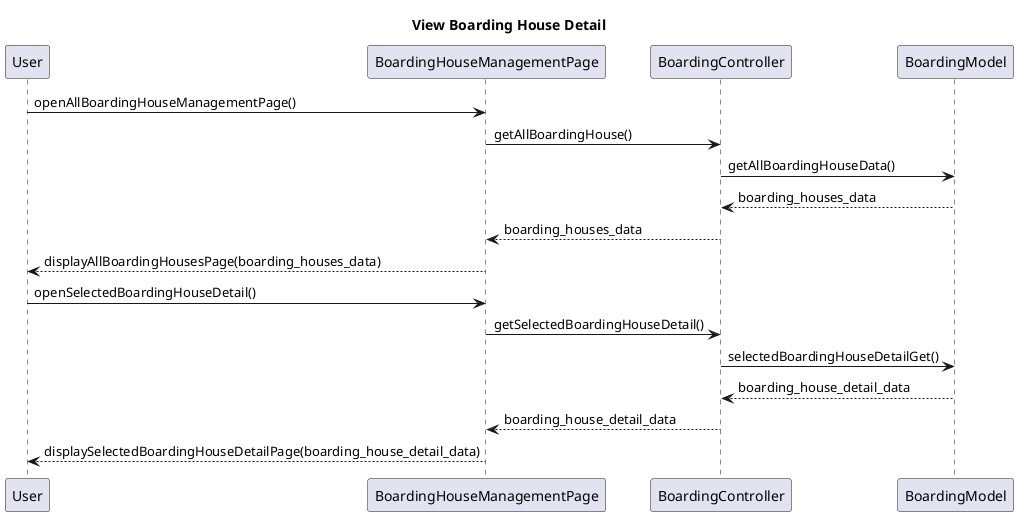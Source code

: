 @startuml
title View Boarding House Detail
User -> BoardingHouseManagementPage: openAllBoardingHouseManagementPage()
BoardingHouseManagementPage -> BoardingController: getAllBoardingHouse()
BoardingController -> BoardingModel: getAllBoardingHouseData()
BoardingController <-- BoardingModel: boarding_houses_data
BoardingHouseManagementPage <-- BoardingController: boarding_houses_data
User <-- BoardingHouseManagementPage: displayAllBoardingHousesPage(boarding_houses_data)

User -> BoardingHouseManagementPage: openSelectedBoardingHouseDetail()
BoardingHouseManagementPage -> BoardingController: getSelectedBoardingHouseDetail()
BoardingController -> BoardingModel: selectedBoardingHouseDetailGet()
BoardingController <-- BoardingModel: boarding_house_detail_data
BoardingHouseManagementPage <-- BoardingController: boarding_house_detail_data
User <-- BoardingHouseManagementPage: displaySelectedBoardingHouseDetailPage(boarding_house_detail_data)

@enduml

